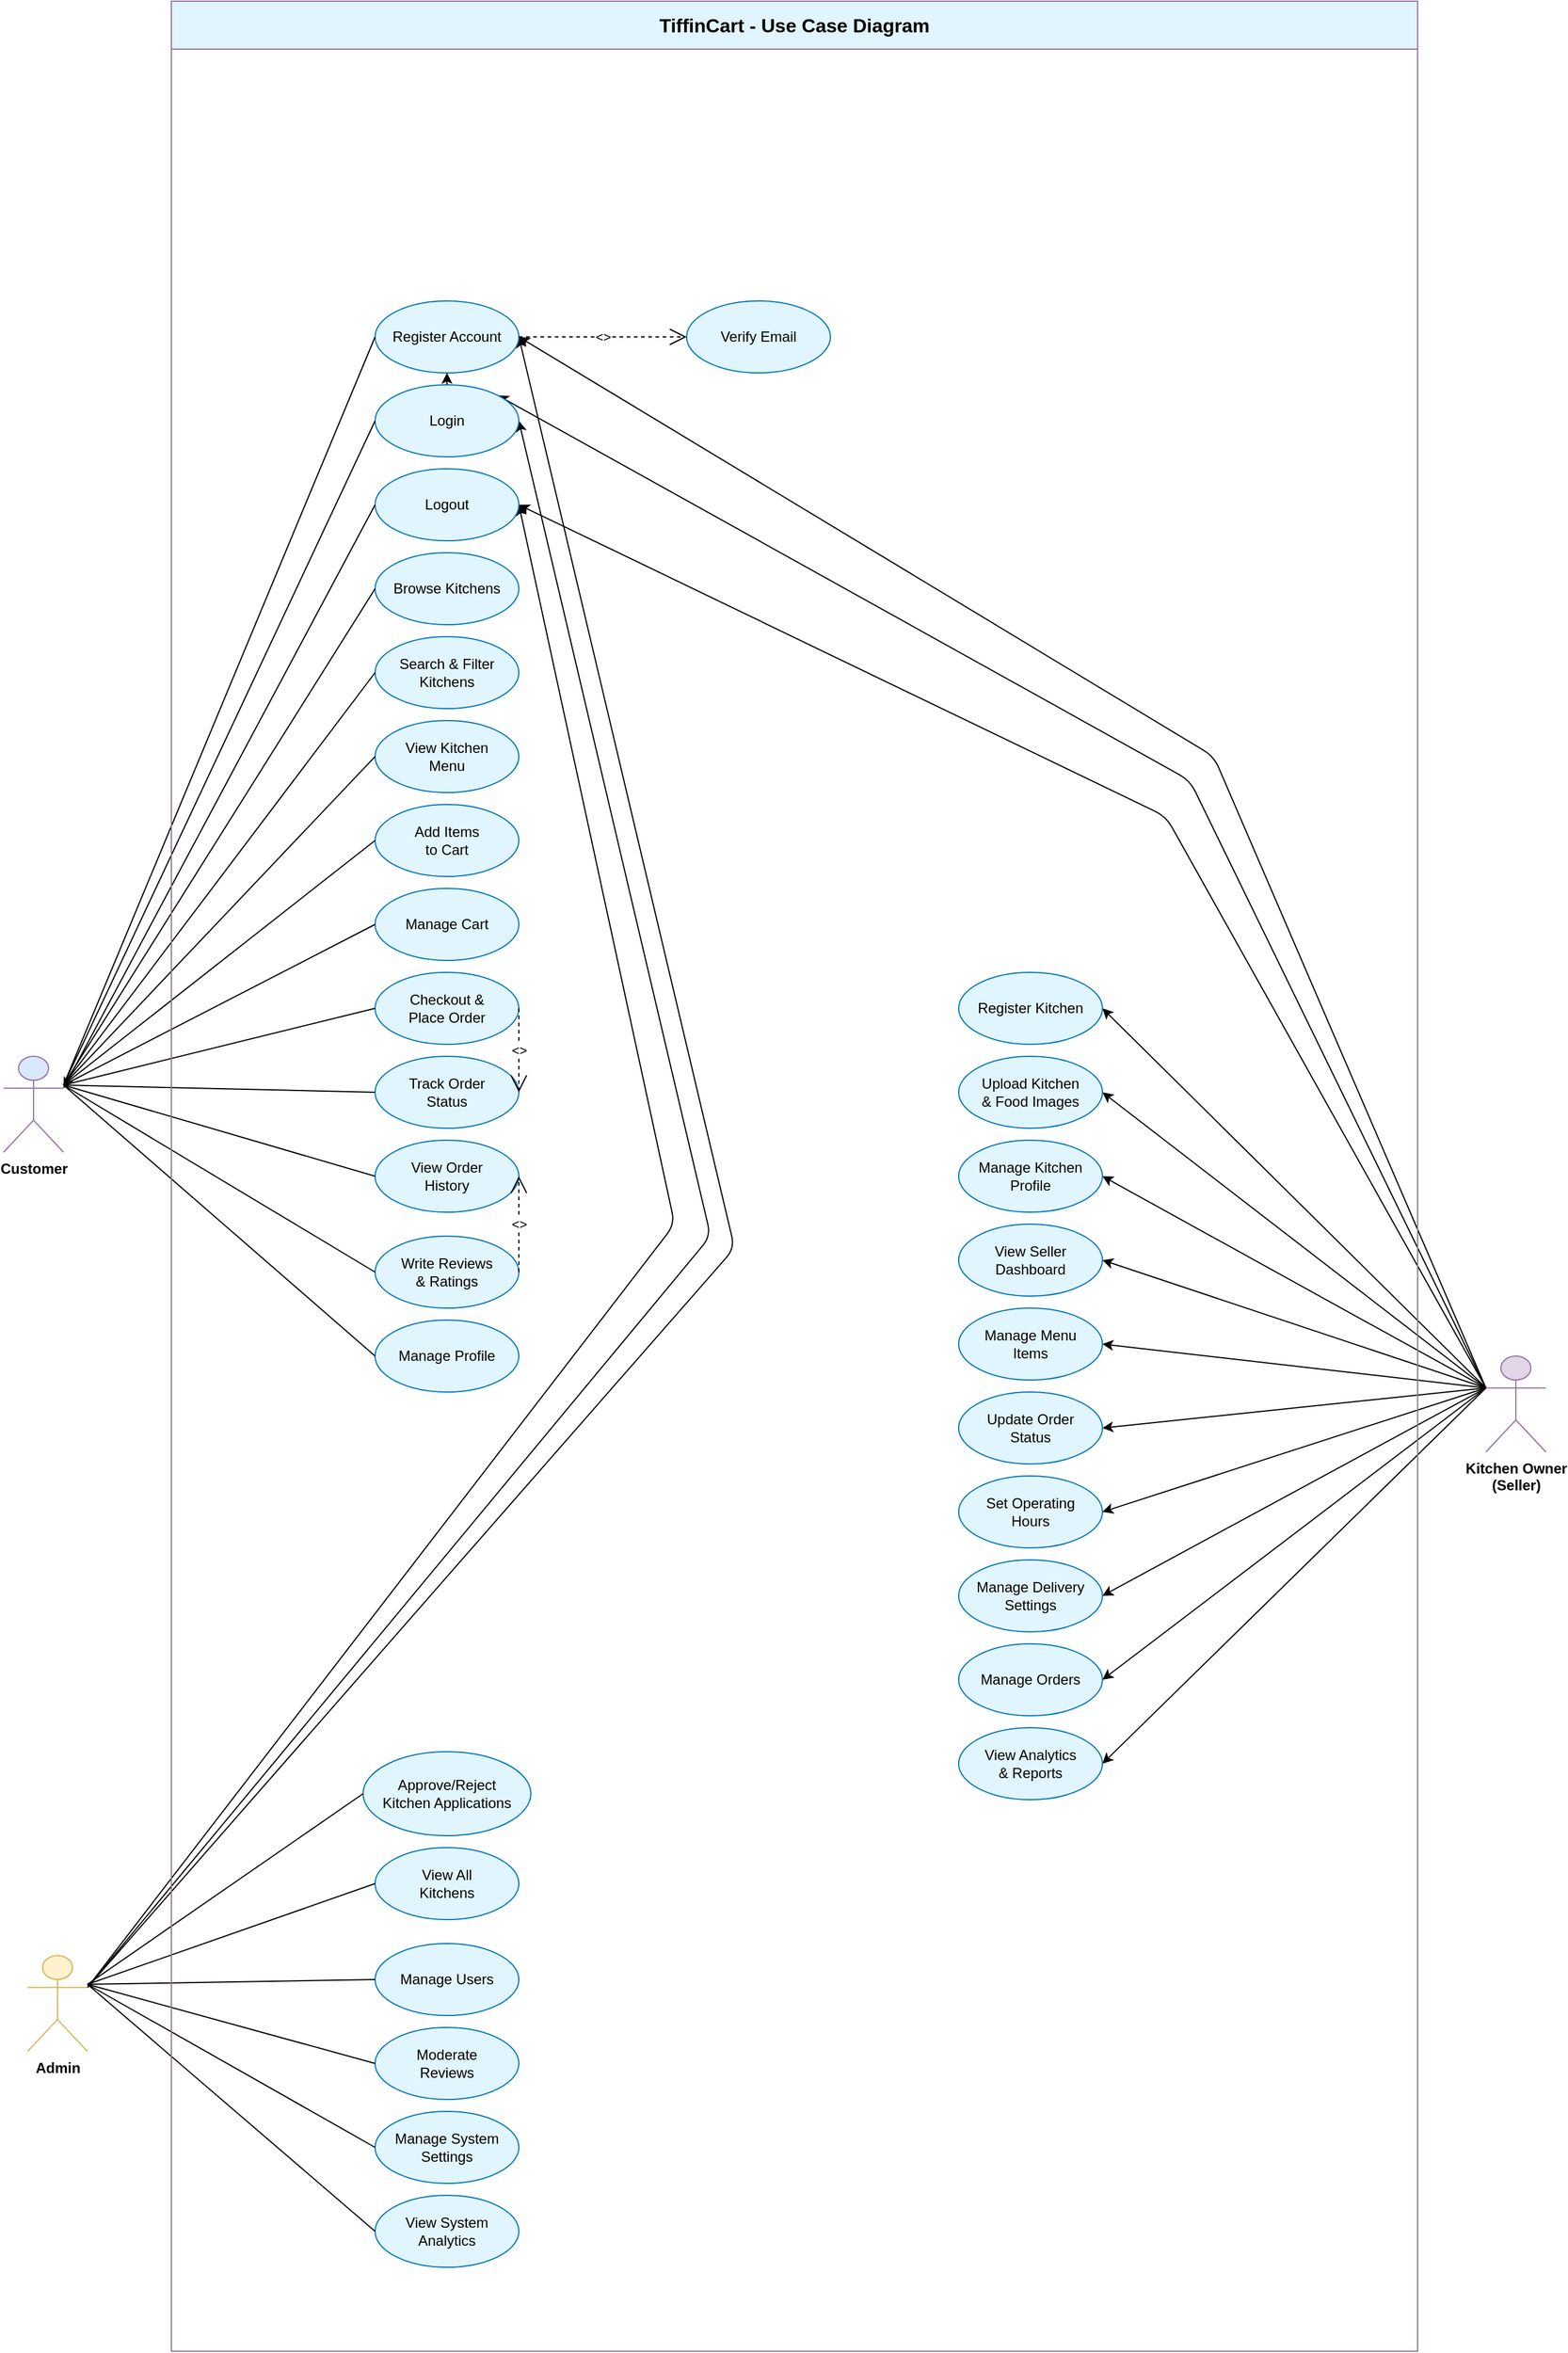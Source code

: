 <mxfile>
    <diagram name="TiffinCart Use Case Diagram" id="tiffincart-usecase-diagram">
        <mxGraphModel dx="2057" dy="3945" grid="1" gridSize="10" guides="1" tooltips="1" connect="1" arrows="1" fold="1" page="1" pageScale="1" pageWidth="1654" pageHeight="2336" math="0" shadow="0">
            <root>
                <mxCell id="0"/>
                <mxCell id="1" parent="0"/>
                <mxCell id="3" value="Customer" style="shape=umlActor;verticalLabelPosition=bottom;verticalAlign=top;html=1;outlineConnect=0;fillColor=#dae8fc;strokeColor=light-dark(#9673A6,#FFFFFF);fontSize=12;fontStyle=1;" parent="1" vertex="1">
                    <mxGeometry x="30" y="250" width="50" height="80" as="geometry"/>
                </mxCell>
                <mxCell id="93" style="edgeStyle=none;html=1;entryX=1;entryY=0.5;entryDx=0;entryDy=0;exitX=0;exitY=0.333;exitDx=0;exitDy=0;exitPerimeter=0;" edge="1" parent="1" source="4" target="22">
                    <mxGeometry relative="1" as="geometry"/>
                </mxCell>
                <mxCell id="94" style="edgeStyle=none;html=1;entryX=1;entryY=0.5;entryDx=0;entryDy=0;exitX=0;exitY=0.333;exitDx=0;exitDy=0;exitPerimeter=0;" edge="1" parent="1" source="4" target="32">
                    <mxGeometry relative="1" as="geometry"/>
                </mxCell>
                <mxCell id="95" style="edgeStyle=none;html=1;entryX=1;entryY=0.5;entryDx=0;entryDy=0;exitX=0;exitY=0.333;exitDx=0;exitDy=0;exitPerimeter=0;" edge="1" parent="1" source="4" target="23">
                    <mxGeometry relative="1" as="geometry"/>
                </mxCell>
                <mxCell id="96" style="edgeStyle=none;html=1;entryX=1;entryY=0.5;entryDx=0;entryDy=0;exitX=0;exitY=0.333;exitDx=0;exitDy=0;exitPerimeter=0;" edge="1" parent="1" source="4" target="31">
                    <mxGeometry relative="1" as="geometry"/>
                </mxCell>
                <mxCell id="97" style="edgeStyle=none;html=1;entryX=1;entryY=0.5;entryDx=0;entryDy=0;exitX=0;exitY=0.333;exitDx=0;exitDy=0;exitPerimeter=0;" edge="1" parent="1" source="4" target="24">
                    <mxGeometry relative="1" as="geometry"/>
                </mxCell>
                <mxCell id="98" style="edgeStyle=none;html=1;entryX=1;entryY=0.5;entryDx=0;entryDy=0;exitX=0;exitY=0.333;exitDx=0;exitDy=0;exitPerimeter=0;" edge="1" parent="1" source="4" target="27">
                    <mxGeometry relative="1" as="geometry"/>
                </mxCell>
                <mxCell id="99" style="edgeStyle=none;html=1;entryX=1;entryY=0.5;entryDx=0;entryDy=0;exitX=0;exitY=0.333;exitDx=0;exitDy=0;exitPerimeter=0;" edge="1" parent="1" source="4" target="25">
                    <mxGeometry relative="1" as="geometry"/>
                </mxCell>
                <mxCell id="100" style="edgeStyle=none;html=1;entryX=1;entryY=0.5;entryDx=0;entryDy=0;exitX=0;exitY=0.333;exitDx=0;exitDy=0;exitPerimeter=0;" edge="1" parent="1" source="4" target="30">
                    <mxGeometry relative="1" as="geometry"/>
                </mxCell>
                <mxCell id="101" style="edgeStyle=none;html=1;entryX=1;entryY=0.5;entryDx=0;entryDy=0;exitX=0;exitY=0.333;exitDx=0;exitDy=0;exitPerimeter=0;" edge="1" parent="1" source="4" target="26">
                    <mxGeometry relative="1" as="geometry"/>
                </mxCell>
                <mxCell id="102" style="edgeStyle=none;html=1;entryX=1;entryY=0.5;entryDx=0;entryDy=0;exitX=0;exitY=0.333;exitDx=0;exitDy=0;exitPerimeter=0;" edge="1" parent="1" source="4" target="28">
                    <mxGeometry relative="1" as="geometry"/>
                </mxCell>
                <mxCell id="103" style="edgeStyle=none;html=1;entryX=1;entryY=0.5;entryDx=0;entryDy=0;exitX=0;exitY=0.333;exitDx=0;exitDy=0;exitPerimeter=0;" edge="1" parent="1" source="4" target="7">
                    <mxGeometry relative="1" as="geometry">
                        <Array as="points">
                            <mxPoint x="1040"/>
                        </Array>
                    </mxGeometry>
                </mxCell>
                <mxCell id="104" style="edgeStyle=none;html=1;entryX=1;entryY=0;entryDx=0;entryDy=0;exitX=0;exitY=0.333;exitDx=0;exitDy=0;exitPerimeter=0;" edge="1" parent="1" source="4" target="9">
                    <mxGeometry relative="1" as="geometry">
                        <Array as="points">
                            <mxPoint x="1020" y="20"/>
                        </Array>
                    </mxGeometry>
                </mxCell>
                <mxCell id="105" style="edgeStyle=none;html=1;entryX=1;entryY=0.5;entryDx=0;entryDy=0;exitX=0;exitY=0.333;exitDx=0;exitDy=0;exitPerimeter=0;" edge="1" parent="1" source="4" target="10">
                    <mxGeometry relative="1" as="geometry">
                        <Array as="points">
                            <mxPoint x="1000" y="50"/>
                        </Array>
                    </mxGeometry>
                </mxCell>
                <mxCell id="4" value="Kitchen Owner&#xa;(Seller)" style="shape=umlActor;verticalLabelPosition=bottom;verticalAlign=top;html=1;outlineConnect=0;fillColor=#e1d5e7;strokeColor=light-dark(#9673A6,#FFFFFF);fontSize=12;fontStyle=1;" parent="1" vertex="1">
                    <mxGeometry x="1267" y="500" width="50" height="80" as="geometry"/>
                </mxCell>
                <mxCell id="106" style="edgeStyle=none;html=1;entryX=1;entryY=0.5;entryDx=0;entryDy=0;exitX=1;exitY=0.333;exitDx=0;exitDy=0;exitPerimeter=0;" edge="1" parent="1" source="5" target="10">
                    <mxGeometry relative="1" as="geometry">
                        <Array as="points">
                            <mxPoint x="590" y="390"/>
                        </Array>
                    </mxGeometry>
                </mxCell>
                <mxCell id="107" style="edgeStyle=none;html=1;entryX=1;entryY=0.5;entryDx=0;entryDy=0;exitX=1;exitY=0.333;exitDx=0;exitDy=0;exitPerimeter=0;" edge="1" parent="1" source="5" target="9">
                    <mxGeometry relative="1" as="geometry">
                        <Array as="points">
                            <mxPoint x="620" y="400"/>
                        </Array>
                    </mxGeometry>
                </mxCell>
                <mxCell id="108" style="edgeStyle=none;html=1;entryX=1;entryY=0.5;entryDx=0;entryDy=0;exitX=1;exitY=0.333;exitDx=0;exitDy=0;exitPerimeter=0;" edge="1" parent="1" source="5" target="7">
                    <mxGeometry relative="1" as="geometry">
                        <Array as="points">
                            <mxPoint x="640" y="410"/>
                        </Array>
                    </mxGeometry>
                </mxCell>
                <mxCell id="5" value="Admin" style="shape=umlActor;verticalLabelPosition=bottom;verticalAlign=top;html=1;outlineConnect=0;fillColor=#fff2cc;strokeColor=light-dark(#D6B656,#FFFFFF);fontSize=12;fontStyle=1;" parent="1" vertex="1">
                    <mxGeometry x="50" y="1000" width="50" height="80" as="geometry"/>
                </mxCell>
                <mxCell id="7" value="Register Account" style="ellipse;whiteSpace=wrap;html=1;fillColor=light-dark(#E1F5FE,#1D293B);strokeColor=#0277BD;" parent="1" vertex="1">
                    <mxGeometry x="340" y="-380" width="120" height="60" as="geometry"/>
                </mxCell>
                <mxCell id="8" value="Verify Email" style="ellipse;whiteSpace=wrap;html=1;fillColor=#e1f5fe;strokeColor=#0277BD;" parent="1" vertex="1">
                    <mxGeometry x="600" y="-380" width="120" height="60" as="geometry"/>
                </mxCell>
                <mxCell id="111" value="" style="edgeStyle=none;html=1;" edge="1" parent="1" source="9" target="7">
                    <mxGeometry relative="1" as="geometry"/>
                </mxCell>
                <mxCell id="9" value="Login" style="ellipse;whiteSpace=wrap;html=1;fillColor=light-dark(#E1F5FE,#1D293B);strokeColor=#0277BD;" parent="1" vertex="1">
                    <mxGeometry x="340" y="-310" width="120" height="60" as="geometry"/>
                </mxCell>
                <mxCell id="10" value="Logout" style="ellipse;whiteSpace=wrap;html=1;fillColor=light-dark(#E1F5FE,#1D293B);strokeColor=#0277BD;" parent="1" vertex="1">
                    <mxGeometry x="340" y="-240" width="120" height="60" as="geometry"/>
                </mxCell>
                <mxCell id="11" value="Browse Kitchens" style="ellipse;whiteSpace=wrap;html=1;fillColor=light-dark(#E1F5FE,#1D293B);strokeColor=#0277BD;" parent="1" vertex="1">
                    <mxGeometry x="340" y="-170" width="120" height="60" as="geometry"/>
                </mxCell>
                <mxCell id="12" value="Search &amp; Filter&#xa;Kitchens" style="ellipse;whiteSpace=wrap;html=1;fillColor=light-dark(#E1F5FE,#1D293B);strokeColor=#0277BD;" parent="1" vertex="1">
                    <mxGeometry x="340" y="-100" width="120" height="60" as="geometry"/>
                </mxCell>
                <mxCell id="13" value="View Kitchen&#xa;Menu" style="ellipse;whiteSpace=wrap;html=1;fillColor=light-dark(#E1F5FE,#1D293B);strokeColor=#0277BD;" parent="1" vertex="1">
                    <mxGeometry x="340" y="-30" width="120" height="60" as="geometry"/>
                </mxCell>
                <mxCell id="14" value="Add Items&#xa;to Cart" style="ellipse;whiteSpace=wrap;html=1;fillColor=light-dark(#E1F5FE,#1D293B);strokeColor=#0277BD;" parent="1" vertex="1">
                    <mxGeometry x="340" y="40" width="120" height="60" as="geometry"/>
                </mxCell>
                <mxCell id="15" value="Manage Cart" style="ellipse;whiteSpace=wrap;html=1;fillColor=light-dark(#E1F5FE,#1D293B);strokeColor=#0277BD;" parent="1" vertex="1">
                    <mxGeometry x="340" y="110" width="120" height="60" as="geometry"/>
                </mxCell>
                <mxCell id="16" value="Checkout &amp; &#xa;Place Order" style="ellipse;whiteSpace=wrap;html=1;fillColor=light-dark(#E1F5FE,#1D293B);strokeColor=#0277BD;" parent="1" vertex="1">
                    <mxGeometry x="340" y="180" width="120" height="60" as="geometry"/>
                </mxCell>
                <mxCell id="17" value="Track Order&#xa;Status" style="ellipse;whiteSpace=wrap;html=1;fillColor=light-dark(#E1F5FE,#1D293B);strokeColor=#0277BD;" parent="1" vertex="1">
                    <mxGeometry x="340" y="250" width="120" height="60" as="geometry"/>
                </mxCell>
                <mxCell id="18" value="View Order&#xa;History" style="ellipse;whiteSpace=wrap;html=1;fillColor=light-dark(#E1F5FE,#1D293B);strokeColor=#0277BD;" parent="1" vertex="1">
                    <mxGeometry x="340" y="320" width="120" height="60" as="geometry"/>
                </mxCell>
                <mxCell id="19" value="Write Reviews&#xa;&amp; Ratings" style="ellipse;whiteSpace=wrap;html=1;fillColor=light-dark(#E1F5FE,#1D293B);strokeColor=#0277BD;" parent="1" vertex="1">
                    <mxGeometry x="340" y="400" width="120" height="60" as="geometry"/>
                </mxCell>
                <mxCell id="20" value="Manage Profile" style="ellipse;whiteSpace=wrap;html=1;fillColor=light-dark(#E1F5FE,#1D293B);strokeColor=#0277BD;" parent="1" vertex="1">
                    <mxGeometry x="340" y="470" width="120" height="60" as="geometry"/>
                </mxCell>
                <mxCell id="22" value="Register Kitchen" style="ellipse;whiteSpace=wrap;html=1;fillColor=light-dark(#E1F5FE,#1D293B);strokeColor=#0277BD;" parent="1" vertex="1">
                    <mxGeometry x="827" y="180" width="120" height="60" as="geometry"/>
                </mxCell>
                <mxCell id="23" value="Manage Kitchen&#xa;Profile" style="ellipse;whiteSpace=wrap;html=1;fillColor=light-dark(#E1F5FE,#1D293B);strokeColor=#0277BD;" parent="1" vertex="1">
                    <mxGeometry x="827" y="320" width="120" height="60" as="geometry"/>
                </mxCell>
                <mxCell id="24" value="Manage Menu&#xa;Items" style="ellipse;whiteSpace=wrap;html=1;fillColor=light-dark(#E1F5FE,#1D293B);strokeColor=#0277BD;" parent="1" vertex="1">
                    <mxGeometry x="827" y="460" width="120" height="60" as="geometry"/>
                </mxCell>
                <mxCell id="25" value="Set Operating&#xa;Hours" style="ellipse;whiteSpace=wrap;html=1;fillColor=light-dark(#E1F5FE,#1D293B);strokeColor=#0277BD;" parent="1" vertex="1">
                    <mxGeometry x="827" y="600" width="120" height="60" as="geometry"/>
                </mxCell>
                <mxCell id="26" value="Manage Orders" style="ellipse;whiteSpace=wrap;html=1;fillColor=light-dark(#E1F5FE,#1D293B);strokeColor=#0277BD;" parent="1" vertex="1">
                    <mxGeometry x="827" y="740" width="120" height="60" as="geometry"/>
                </mxCell>
                <mxCell id="27" value="Update Order&#xa;Status" style="ellipse;whiteSpace=wrap;html=1;fillColor=light-dark(#E1F5FE,#1D293B);strokeColor=#0277BD;" parent="1" vertex="1">
                    <mxGeometry x="827" y="530" width="120" height="60" as="geometry"/>
                </mxCell>
                <mxCell id="28" value="View Analytics&#xa;&amp; Reports" style="ellipse;whiteSpace=wrap;html=1;fillColor=light-dark(#E1F5FE,#1D293B);strokeColor=#0277BD;" parent="1" vertex="1">
                    <mxGeometry x="827" y="810" width="120" height="60" as="geometry"/>
                </mxCell>
                <mxCell id="30" value="Manage Delivery&#xa;Settings" style="ellipse;whiteSpace=wrap;html=1;fillColor=light-dark(#E1F5FE,#1D293B);strokeColor=#0277BD;" parent="1" vertex="1">
                    <mxGeometry x="827" y="670" width="120" height="60" as="geometry"/>
                </mxCell>
                <mxCell id="31" value="View Seller&#xa;Dashboard" style="ellipse;whiteSpace=wrap;html=1;fillColor=light-dark(#E1F5FE,#1D293B);strokeColor=#0277BD;" parent="1" vertex="1">
                    <mxGeometry x="827" y="390" width="120" height="60" as="geometry"/>
                </mxCell>
                <mxCell id="32" value="Upload Kitchen&#xa;&amp; Food Images" style="ellipse;whiteSpace=wrap;html=1;fillColor=light-dark(#E1F5FE,#1D293B);strokeColor=#0277BD;" parent="1" vertex="1">
                    <mxGeometry x="827" y="250" width="120" height="60" as="geometry"/>
                </mxCell>
                <mxCell id="33" value="Approve/Reject&#xa;Kitchen Applications" style="ellipse;whiteSpace=wrap;html=1;fillColor=light-dark(#E1F5FE,#1D293B);strokeColor=#0277BD;" parent="1" vertex="1">
                    <mxGeometry x="330" y="830" width="140" height="70" as="geometry"/>
                </mxCell>
                <mxCell id="34" value="Manage Users" style="ellipse;whiteSpace=wrap;html=1;fillColor=light-dark(#E1F5FE,#1D293B);strokeColor=#0277BD;" parent="1" vertex="1">
                    <mxGeometry x="340" y="990" width="120" height="60" as="geometry"/>
                </mxCell>
                <mxCell id="35" value="View All&#xa;Kitchens" style="ellipse;whiteSpace=wrap;html=1;fillColor=light-dark(#E1F5FE,#1D293B);strokeColor=#0277BD;" parent="1" vertex="1">
                    <mxGeometry x="340" y="910" width="120" height="60" as="geometry"/>
                </mxCell>
                <mxCell id="36" value="Moderate&#xa;Reviews" style="ellipse;whiteSpace=wrap;html=1;fillColor=light-dark(#E1F5FE,#1D293B);strokeColor=#0277BD;" parent="1" vertex="1">
                    <mxGeometry x="340" y="1060" width="120" height="60" as="geometry"/>
                </mxCell>
                <mxCell id="37" value="Manage System&#xa;Settings" style="ellipse;whiteSpace=wrap;html=1;fillColor=light-dark(#E1F5FE,#1D293B);strokeColor=#0277BD;" parent="1" vertex="1">
                    <mxGeometry x="340" y="1130" width="120" height="60" as="geometry"/>
                </mxCell>
                <mxCell id="38" value="View System&#xa;Analytics" style="ellipse;whiteSpace=wrap;html=1;fillColor=light-dark(#E1F5FE,#1D293B);strokeColor=#0277BD;" parent="1" vertex="1">
                    <mxGeometry x="340" y="1200" width="120" height="60" as="geometry"/>
                </mxCell>
                <mxCell id="42" value="" style="endArrow=none;html=1;rounded=0;exitX=1;exitY=0.3;exitDx=0;exitDy=0;exitPerimeter=0;entryX=0;entryY=0.5;entryDx=0;entryDy=0;" parent="1" source="3" target="7" edge="1">
                    <mxGeometry width="50" height="50" relative="1" as="geometry">
                        <mxPoint x="590" y="400" as="sourcePoint"/>
                        <mxPoint x="640" y="350" as="targetPoint"/>
                    </mxGeometry>
                </mxCell>
                <mxCell id="43" value="" style="endArrow=none;html=1;rounded=0;exitX=1;exitY=0.3;exitDx=0;exitDy=0;exitPerimeter=0;entryX=0;entryY=0.5;entryDx=0;entryDy=0;" parent="1" source="3" target="9" edge="1">
                    <mxGeometry width="50" height="50" relative="1" as="geometry">
                        <mxPoint x="590" y="400" as="sourcePoint"/>
                        <mxPoint x="640" y="350" as="targetPoint"/>
                    </mxGeometry>
                </mxCell>
                <mxCell id="44" value="" style="endArrow=none;html=1;rounded=0;exitX=1;exitY=0.3;exitDx=0;exitDy=0;exitPerimeter=0;entryX=0;entryY=0.5;entryDx=0;entryDy=0;" parent="1" source="3" target="11" edge="1">
                    <mxGeometry width="50" height="50" relative="1" as="geometry">
                        <mxPoint x="590" y="400" as="sourcePoint"/>
                        <mxPoint x="640" y="350" as="targetPoint"/>
                    </mxGeometry>
                </mxCell>
                <mxCell id="45" value="" style="endArrow=none;html=1;rounded=0;exitX=1;exitY=0.3;exitDx=0;exitDy=0;exitPerimeter=0;entryX=0;entryY=0.5;entryDx=0;entryDy=0;" parent="1" source="3" target="12" edge="1">
                    <mxGeometry width="50" height="50" relative="1" as="geometry">
                        <mxPoint x="590" y="400" as="sourcePoint"/>
                        <mxPoint x="640" y="350" as="targetPoint"/>
                    </mxGeometry>
                </mxCell>
                <mxCell id="46" value="" style="endArrow=none;html=1;rounded=0;exitX=1;exitY=0.3;exitDx=0;exitDy=0;exitPerimeter=0;entryX=0;entryY=0.5;entryDx=0;entryDy=0;" parent="1" source="3" target="13" edge="1">
                    <mxGeometry width="50" height="50" relative="1" as="geometry">
                        <mxPoint x="590" y="400" as="sourcePoint"/>
                        <mxPoint x="640" y="350" as="targetPoint"/>
                    </mxGeometry>
                </mxCell>
                <mxCell id="47" value="" style="endArrow=none;html=1;rounded=0;exitX=1;exitY=0.3;exitDx=0;exitDy=0;exitPerimeter=0;entryX=0;entryY=0.5;entryDx=0;entryDy=0;" parent="1" source="3" target="14" edge="1">
                    <mxGeometry width="50" height="50" relative="1" as="geometry">
                        <mxPoint x="590" y="400" as="sourcePoint"/>
                        <mxPoint x="640" y="350" as="targetPoint"/>
                    </mxGeometry>
                </mxCell>
                <mxCell id="48" value="" style="endArrow=none;html=1;rounded=0;exitX=1;exitY=0.3;exitDx=0;exitDy=0;exitPerimeter=0;entryX=0;entryY=0.5;entryDx=0;entryDy=0;" parent="1" source="3" target="15" edge="1">
                    <mxGeometry width="50" height="50" relative="1" as="geometry">
                        <mxPoint x="590" y="400" as="sourcePoint"/>
                        <mxPoint x="640" y="350" as="targetPoint"/>
                    </mxGeometry>
                </mxCell>
                <mxCell id="49" value="" style="endArrow=none;html=1;rounded=0;exitX=1;exitY=0.3;exitDx=0;exitDy=0;exitPerimeter=0;entryX=0;entryY=0.5;entryDx=0;entryDy=0;" parent="1" source="3" target="16" edge="1">
                    <mxGeometry width="50" height="50" relative="1" as="geometry">
                        <mxPoint x="590" y="400" as="sourcePoint"/>
                        <mxPoint x="640" y="350" as="targetPoint"/>
                    </mxGeometry>
                </mxCell>
                <mxCell id="50" value="" style="endArrow=none;html=1;rounded=0;exitX=1;exitY=0.3;exitDx=0;exitDy=0;exitPerimeter=0;entryX=0;entryY=0.5;entryDx=0;entryDy=0;" parent="1" source="3" target="17" edge="1">
                    <mxGeometry width="50" height="50" relative="1" as="geometry">
                        <mxPoint x="590" y="400" as="sourcePoint"/>
                        <mxPoint x="640" y="350" as="targetPoint"/>
                    </mxGeometry>
                </mxCell>
                <mxCell id="51" value="" style="endArrow=none;html=1;rounded=0;exitX=1;exitY=0.3;exitDx=0;exitDy=0;exitPerimeter=0;entryX=0;entryY=0.5;entryDx=0;entryDy=0;" parent="1" source="3" target="18" edge="1">
                    <mxGeometry width="50" height="50" relative="1" as="geometry">
                        <mxPoint x="590" y="400" as="sourcePoint"/>
                        <mxPoint x="640" y="350" as="targetPoint"/>
                    </mxGeometry>
                </mxCell>
                <mxCell id="52" value="" style="endArrow=none;html=1;rounded=0;exitX=1;exitY=0.3;exitDx=0;exitDy=0;exitPerimeter=0;entryX=0;entryY=0.5;entryDx=0;entryDy=0;" parent="1" source="3" target="19" edge="1">
                    <mxGeometry width="50" height="50" relative="1" as="geometry">
                        <mxPoint x="590" y="400" as="sourcePoint"/>
                        <mxPoint x="640" y="350" as="targetPoint"/>
                    </mxGeometry>
                </mxCell>
                <mxCell id="53" value="" style="endArrow=none;html=1;rounded=0;exitX=1;exitY=0.3;exitDx=0;exitDy=0;exitPerimeter=0;entryX=0;entryY=0.5;entryDx=0;entryDy=0;" parent="1" source="3" target="20" edge="1">
                    <mxGeometry width="50" height="50" relative="1" as="geometry">
                        <mxPoint x="590" y="400" as="sourcePoint"/>
                        <mxPoint x="640" y="350" as="targetPoint"/>
                    </mxGeometry>
                </mxCell>
                <mxCell id="68" value="" style="endArrow=none;html=1;rounded=0;exitX=1;exitY=0.3;exitDx=0;exitDy=0;exitPerimeter=0;entryX=0;entryY=0.5;entryDx=0;entryDy=0;" parent="1" source="5" target="33" edge="1">
                    <mxGeometry width="50" height="50" relative="1" as="geometry">
                        <mxPoint x="590" y="400" as="sourcePoint"/>
                        <mxPoint x="640" y="350" as="targetPoint"/>
                    </mxGeometry>
                </mxCell>
                <mxCell id="69" value="" style="endArrow=none;html=1;rounded=0;exitX=1;exitY=0.3;exitDx=0;exitDy=0;exitPerimeter=0;entryX=0;entryY=0.5;entryDx=0;entryDy=0;" parent="1" source="5" target="34" edge="1">
                    <mxGeometry width="50" height="50" relative="1" as="geometry">
                        <mxPoint x="590" y="400" as="sourcePoint"/>
                        <mxPoint x="640" y="350" as="targetPoint"/>
                    </mxGeometry>
                </mxCell>
                <mxCell id="70" value="" style="endArrow=none;html=1;rounded=0;exitX=1;exitY=0.3;exitDx=0;exitDx=0;exitPerimeter=0;entryX=0;entryY=0.5;entryDx=0;entryDy=0;" parent="1" source="5" target="35" edge="1">
                    <mxGeometry width="50" height="50" relative="1" as="geometry">
                        <mxPoint x="590" y="400" as="sourcePoint"/>
                        <mxPoint x="640" y="350" as="targetPoint"/>
                    </mxGeometry>
                </mxCell>
                <mxCell id="71" value="" style="endArrow=none;html=1;rounded=0;exitX=1;exitY=0.3;exitDx=0;exitDy=0;exitPerimeter=0;entryX=0;entryY=0.5;entryDx=0;entryDy=0;" parent="1" source="5" target="36" edge="1">
                    <mxGeometry width="50" height="50" relative="1" as="geometry">
                        <mxPoint x="590" y="400" as="sourcePoint"/>
                        <mxPoint x="640" y="350" as="targetPoint"/>
                    </mxGeometry>
                </mxCell>
                <mxCell id="72" value="" style="endArrow=none;html=1;rounded=0;exitX=1;exitY=0.3;exitDx=0;exitDy=0;exitPerimeter=0;entryX=0;entryY=0.5;entryDx=0;entryDy=0;" parent="1" source="5" target="37" edge="1">
                    <mxGeometry width="50" height="50" relative="1" as="geometry">
                        <mxPoint x="590" y="400" as="sourcePoint"/>
                        <mxPoint x="640" y="350" as="targetPoint"/>
                    </mxGeometry>
                </mxCell>
                <mxCell id="73" value="" style="endArrow=none;html=1;rounded=0;exitX=1;exitY=0.3;exitDx=0;exitDy=0;exitPerimeter=0;entryX=0;entryY=0.5;entryDx=0;entryDy=0;" parent="1" source="5" target="38" edge="1">
                    <mxGeometry width="50" height="50" relative="1" as="geometry">
                        <mxPoint x="590" y="400" as="sourcePoint"/>
                        <mxPoint x="640" y="350" as="targetPoint"/>
                    </mxGeometry>
                </mxCell>
                <mxCell id="77" value="&lt;&lt;include&gt;&gt;" style="endArrow=open;endSize=12;dashed=1;html=1;rounded=0;exitX=1;exitY=0.5;exitDx=0;exitDy=0;entryX=0;entryY=0.5;entryDx=0;entryDy=0;" parent="1" source="7" target="8" edge="1">
                    <mxGeometry width="160" relative="1" as="geometry">
                        <mxPoint x="570" y="760" as="sourcePoint"/>
                        <mxPoint x="730" y="760" as="targetPoint"/>
                    </mxGeometry>
                </mxCell>
                <mxCell id="78" value="&lt;&lt;include&gt;&gt;" style="endArrow=open;endSize=12;dashed=1;html=1;rounded=0;exitX=1;exitY=0.5;exitDx=0;exitDy=0;entryX=1;entryY=0.5;entryDx=0;entryDy=0;" parent="1" source="16" target="17" edge="1">
                    <mxGeometry width="160" relative="1" as="geometry">
                        <mxPoint x="570" y="860" as="sourcePoint"/>
                        <mxPoint x="730" y="860" as="targetPoint"/>
                    </mxGeometry>
                </mxCell>
                <mxCell id="79" value="&lt;&lt;extend&gt;&gt;" style="endArrow=open;endSize=12;dashed=1;html=1;rounded=0;exitX=1;exitY=0.5;exitDx=0;exitDy=0;entryX=1;entryY=0.5;entryDx=0;entryDy=0;" parent="1" source="19" target="18" edge="1">
                    <mxGeometry width="160" relative="1" as="geometry">
                        <mxPoint x="570" y="860" as="sourcePoint"/>
                        <mxPoint x="730" y="860" as="targetPoint"/>
                    </mxGeometry>
                </mxCell>
                <mxCell id="84" style="edgeStyle=none;html=1;entryX=1;entryY=0.333;entryDx=0;entryDy=0;entryPerimeter=0;exitX=0;exitY=0.5;exitDx=0;exitDy=0;" edge="1" parent="1" source="10" target="3">
                    <mxGeometry relative="1" as="geometry"/>
                </mxCell>
                <mxCell id="109" value="TiffinCart - Use Case Diagram" style="swimlane;whiteSpace=wrap;html=1;fillColor=light-dark(#E1F5FE,#1D293B);strokeColor=light-dark(#9673A6,#FFFFFF);fontSize=16;fontStyle=1;startSize=40;container=0;" vertex="1" parent="1">
                    <mxGeometry x="170" y="-630" width="1040" height="1960" as="geometry"/>
                </mxCell>
            </root>
        </mxGraphModel>
    </diagram>
</mxfile>